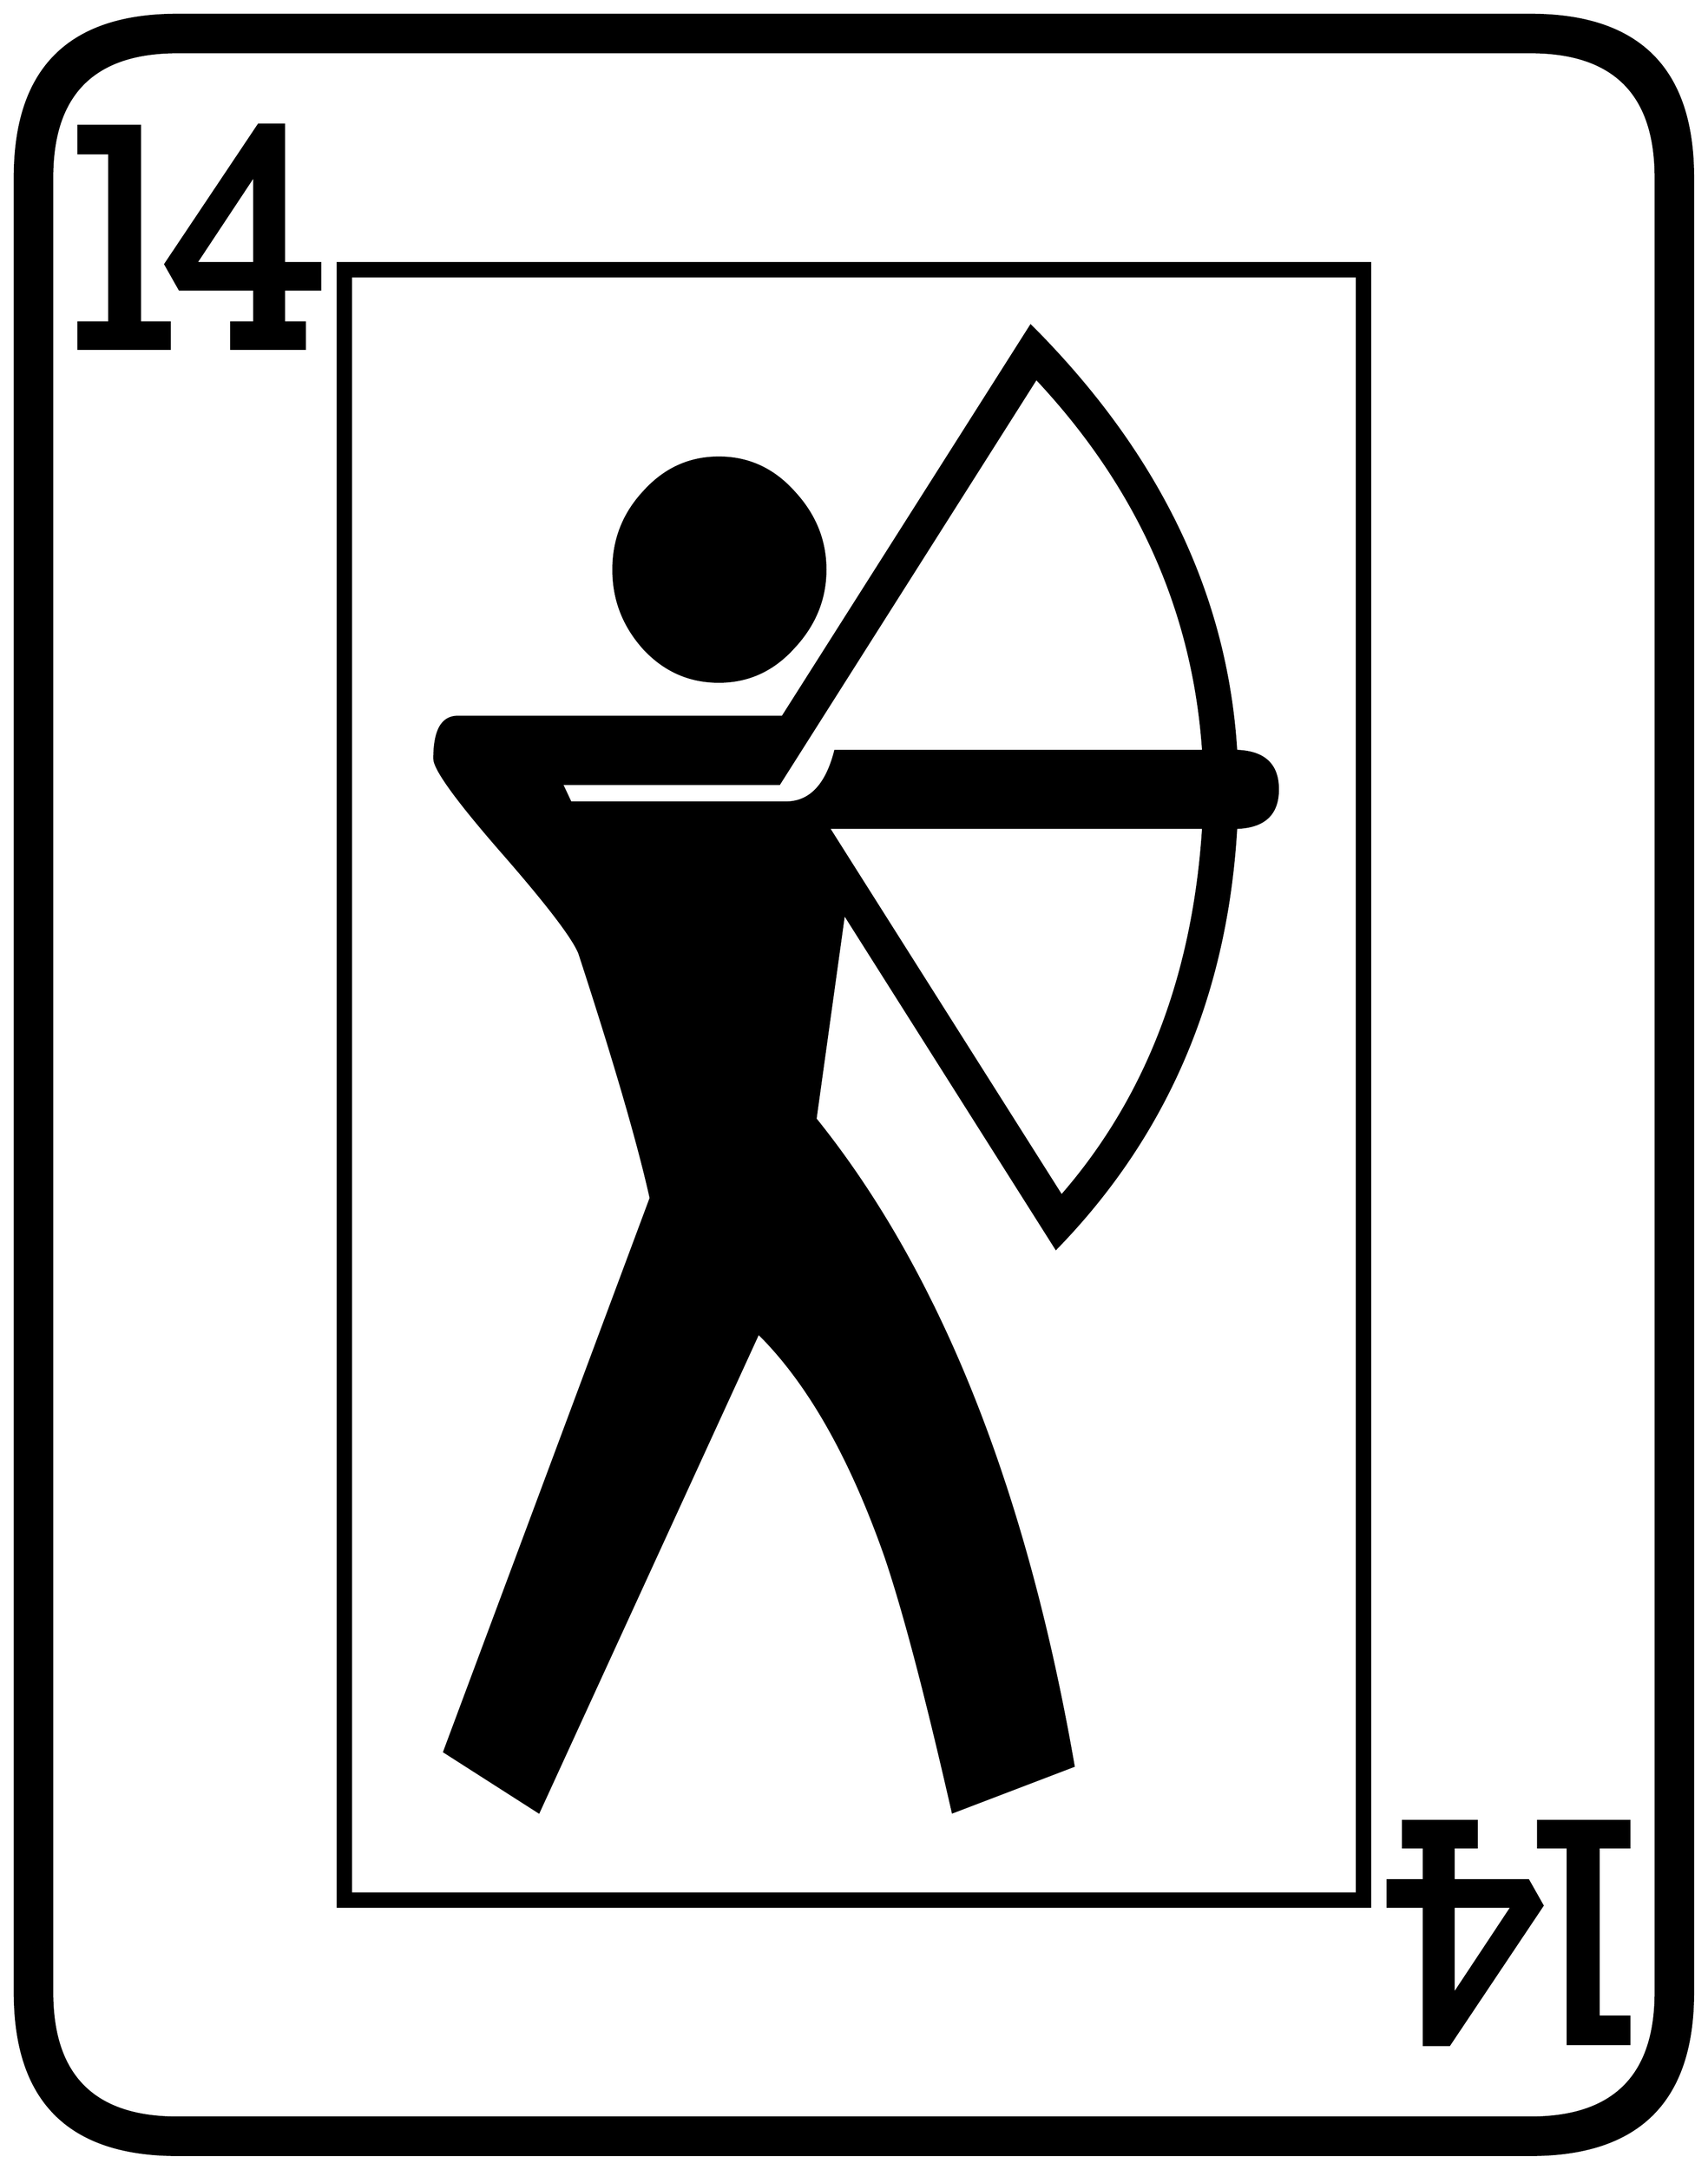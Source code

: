 


\begin{tikzpicture}[y=0.80pt, x=0.80pt, yscale=-1.0, xscale=1.0, inner sep=0pt, outer sep=0pt]
\begin{scope}[shift={(100.0,1706.0)},nonzero rule]
  \path[draw=.,fill=.,line width=1.600pt] (1578.0,244.0) .. controls
    (1578.0,342.667) and (1528.667,392.0) .. (1430.0,392.0) --
    (198.0,392.0) .. controls (99.333,392.0) and (50.0,342.667) ..
    (50.0,244.0) -- (50.0,-1408.0) .. controls (50.0,-1506.667)
    and (99.333,-1556.0) .. (198.0,-1556.0) -- (1430.0,-1556.0) ..
    controls (1528.667,-1556.0) and (1578.0,-1506.667) ..
    (1578.0,-1408.0) -- (1578.0,244.0) -- cycle(1544.0,244.0) --
    (1544.0,-1408.0) .. controls (1544.0,-1484.0) and
    (1506.0,-1522.0) .. (1430.0,-1522.0) -- (198.0,-1522.0) ..
    controls (122.0,-1522.0) and (84.0,-1484.0) ..
    (84.0,-1408.0) -- (84.0,244.0) .. controls (84.0,320.0) and
    (122.0,358.0) .. (198.0,358.0) -- (1430.0,358.0) .. controls
    (1506.0,358.0) and (1544.0,320.0) .. (1544.0,244.0) --
    cycle(328.0,-1306.0) -- (295.0,-1306.0) -- (295.0,-1276.0)
    -- (314.0,-1276.0) -- (314.0,-1252.0) -- (247.0,-1252.0) --
    (247.0,-1276.0) -- (268.0,-1276.0) -- (268.0,-1306.0) --
    (200.0,-1306.0) -- (187.0,-1329.0) -- (272.0,-1456.0) --
    (295.0,-1456.0) -- (295.0,-1330.0) -- (328.0,-1330.0) --
    (328.0,-1306.0) -- cycle(191.0,-1252.0) -- (108.0,-1252.0)
    -- (108.0,-1276.0) -- (136.0,-1276.0) -- (136.0,-1430.0) --
    (108.0,-1430.0) -- (108.0,-1455.0) -- (164.0,-1455.0) --
    (164.0,-1276.0) -- (191.0,-1276.0) -- (191.0,-1252.0) --
    cycle(1284.0,166.0) -- (344.0,166.0) -- (344.0,-1330.0) --
    (1284.0,-1330.0) -- (1284.0,166.0) -- cycle(1520.0,291.0) --
    (1464.0,291.0) -- (1464.0,112.0) -- (1437.0,112.0) --
    (1437.0,88.0) -- (1520.0,88.0) -- (1520.0,112.0) --
    (1492.0,112.0) -- (1492.0,266.0) -- (1520.0,266.0) --
    (1520.0,291.0) -- cycle(1441.0,165.0) -- (1356.0,292.0) --
    (1333.0,292.0) -- (1333.0,166.0) -- (1300.0,166.0) --
    (1300.0,142.0) -- (1333.0,142.0) -- (1333.0,112.0) --
    (1314.0,112.0) -- (1314.0,88.0) -- (1381.0,88.0) --
    (1381.0,112.0) -- (1360.0,112.0) -- (1360.0,142.0) --
    (1428.0,142.0) -- (1441.0,165.0) -- cycle(268.0,-1330.0) --
    (268.0,-1410.0) -- (215.0,-1330.0) -- (268.0,-1330.0) --
    cycle(1272.0,154.0) -- (1272.0,-1318.0) -- (356.0,-1318.0)
    -- (356.0,154.0) -- (1272.0,154.0) -- cycle(1413.0,166.0) --
    (1360.0,166.0) -- (1360.0,246.0) -- (1413.0,166.0) --
    cycle(788.0,-1051.0) .. controls (788.0,-1024.333) and
    (778.333,-1000.667) .. (759.0,-980.0) .. controls (740.333,-959.333)
    and (717.667,-949.0) .. (691.0,-949.0) .. controls
    (664.333,-949.0) and (641.667,-959.0) .. (623.0,-979.0) ..
    controls (604.333,-999.667) and (595.0,-1023.667) ..
    (595.0,-1051.0) .. controls (595.0,-1078.333) and
    (604.333,-1102.0) .. (623.0,-1122.0) .. controls
    (641.667,-1142.667) and (664.333,-1153.0) .. (691.0,-1153.0) ..
    controls (717.667,-1153.0) and (740.333,-1142.667) ..
    (759.0,-1122.0) .. controls (778.333,-1101.333) and
    (788.0,-1077.667) .. (788.0,-1051.0) -- cycle(1200.0,-851.0)
    .. controls (1200.0,-828.333) and (1187.333,-816.667) ..
    (1162.0,-816.0) .. controls (1153.333,-664.0) and
    (1098.667,-536.333) .. (998.0,-433.0) -- (805.0,-738.0) --
    (779.0,-551.0) .. controls (891.667,-411.0) and (970.0,-214.667)
    .. (1014.0,38.0) -- (904.0,80.0) .. controls (880.0,-25.333)
    and (859.667,-102.667) .. (843.0,-152.0) .. controls
    (811.0,-243.333) and (772.333,-311.333) .. (727.0,-356.0) --
    (527.0,80.0) -- (441.0,25.0) -- (629.0,-479.0) .. controls
    (617.667,-529.667) and (596.0,-604.0) .. (564.0,-702.0) ..
    controls (558.0,-716.667) and (533.667,-748.333) .. (491.0,-797.0)
    .. controls (451.667,-842.333) and (432.0,-869.667) ..
    (432.0,-879.0) .. controls (432.0,-904.333) and (439.0,-917.0)
    .. (453.0,-917.0) -- (749.0,-917.0) -- (975.0,-1273.0) ..
    controls (1091.0,-1157.0) and (1153.333,-1028.0) ..
    (1162.0,-886.0) .. controls (1187.333,-885.333) and
    (1200.0,-873.667) .. (1200.0,-851.0) -- cycle(1132.0,-886.0)
    .. controls (1123.333,-1013.333) and (1072.667,-1126.333) ..
    (980.0,-1225.0) -- (746.0,-856.0) -- (548.0,-856.0) --
    (556.0,-839.0) -- (752.0,-839.0) .. controls (774.0,-839.0)
    and (789.0,-854.667) .. (797.0,-886.0) -- (1132.0,-886.0) --
    cycle(1132.0,-816.0) -- (791.0,-816.0) -- (1003.0,-481.0) ..
    controls (1080.333,-569.667) and (1123.333,-681.333) ..
    (1132.0,-816.0) -- cycle;
\end{scope}

\end{tikzpicture}

